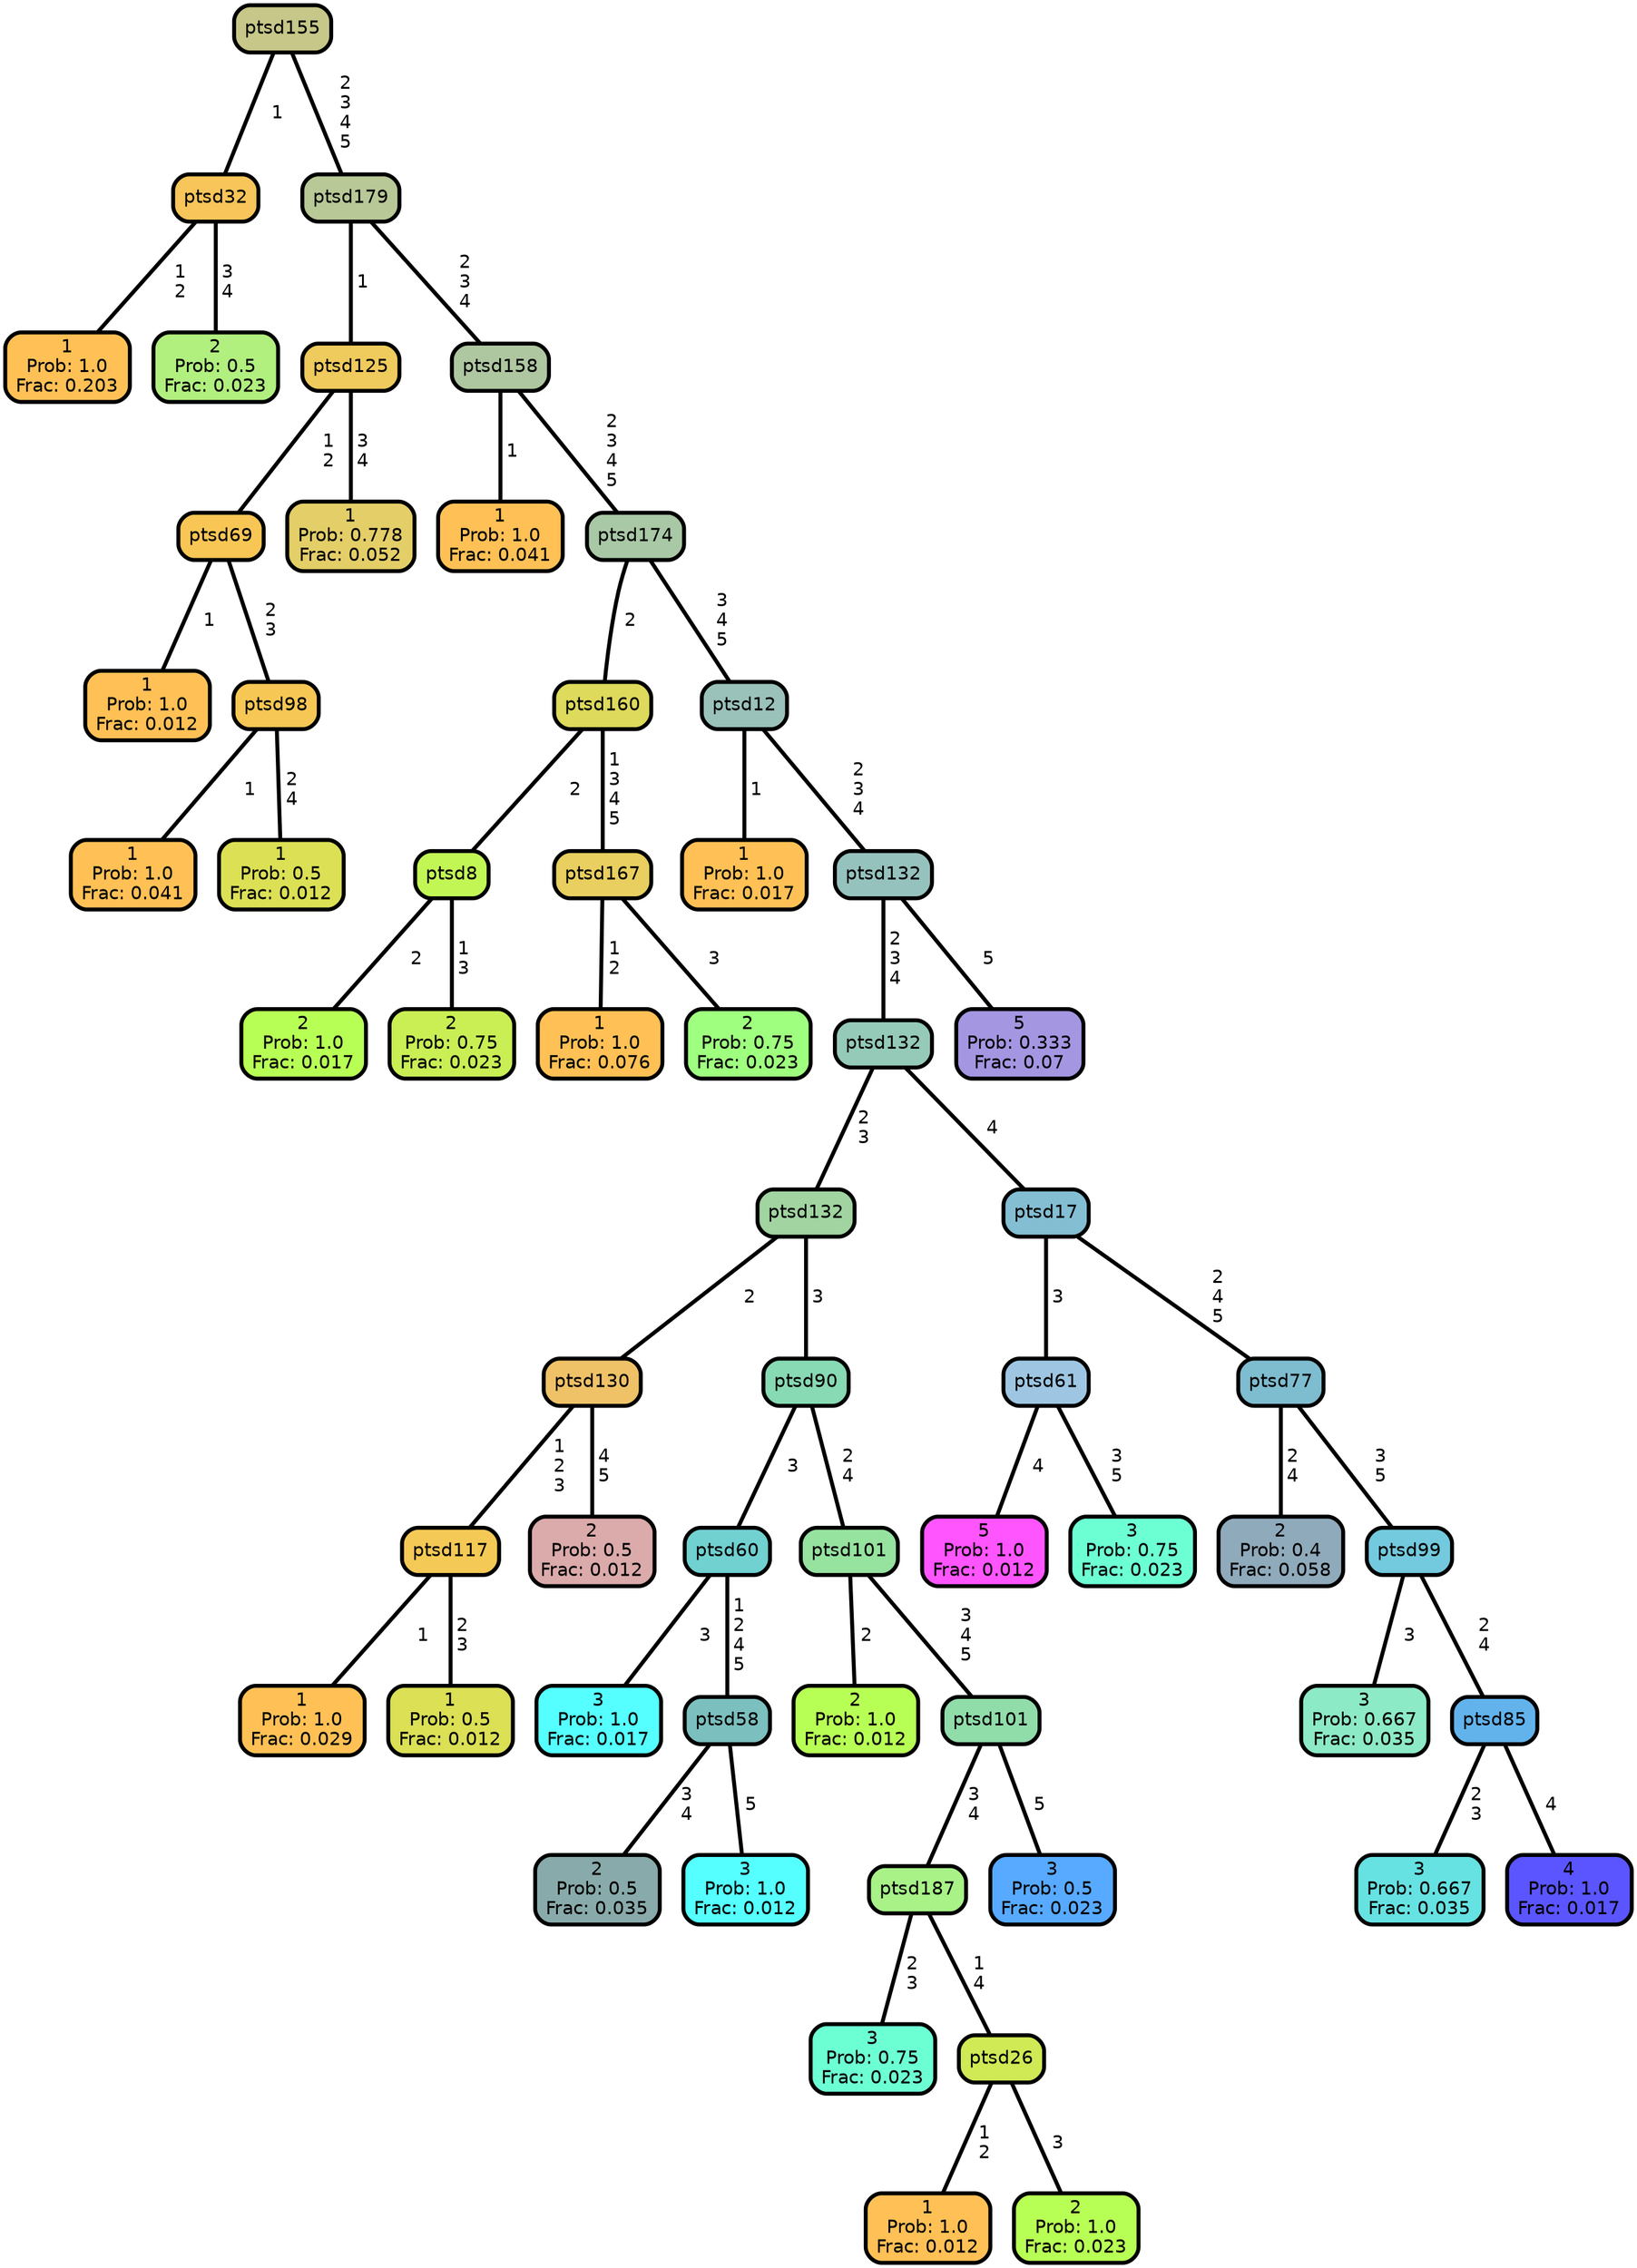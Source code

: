 graph Tree {
node [shape=box, style="filled, rounded",color="black",penwidth="3",fontcolor="black",                 fontname=helvetica] ;
graph [ranksep="0 equally", splines=straight,                 bgcolor=transparent, dpi=200] ;
edge [fontname=helvetica, color=black] ;
0 [label="1
Prob: 1.0
Frac: 0.203", fillcolor="#ffc155"] ;
1 [label="ptsd32", fillcolor="#f7c559"] ;
2 [label="2
Prob: 0.5
Frac: 0.023", fillcolor="#b1ef7f"] ;
3 [label="ptsd155", fillcolor="#c6c788"] ;
4 [label="1
Prob: 1.0
Frac: 0.012", fillcolor="#ffc155"] ;
5 [label="ptsd69", fillcolor="#f8c655"] ;
6 [label="1
Prob: 1.0
Frac: 0.041", fillcolor="#ffc155"] ;
7 [label="ptsd98", fillcolor="#f7c755"] ;
8 [label="1
Prob: 0.5
Frac: 0.012", fillcolor="#dbe055"] ;
9 [label="ptsd125", fillcolor="#efca5d"] ;
10 [label="1
Prob: 0.778
Frac: 0.052", fillcolor="#e4ce67"] ;
11 [label="ptsd179", fillcolor="#b8c896"] ;
12 [label="1
Prob: 1.0
Frac: 0.041", fillcolor="#ffc155"] ;
13 [label="ptsd158", fillcolor="#aec7a0"] ;
14 [label="2
Prob: 1.0
Frac: 0.017", fillcolor="#b8ff55"] ;
15 [label="ptsd8", fillcolor="#c2f655"] ;
16 [label="2
Prob: 0.75
Frac: 0.023", fillcolor="#c9ef55"] ;
17 [label="ptsd160", fillcolor="#ddda5c"] ;
18 [label="1
Prob: 1.0
Frac: 0.076", fillcolor="#ffc155"] ;
19 [label="ptsd167", fillcolor="#e8cf5f"] ;
20 [label="2
Prob: 0.75
Frac: 0.023", fillcolor="#9fff7f"] ;
21 [label="ptsd174", fillcolor="#a9c8a5"] ;
22 [label="1
Prob: 1.0
Frac: 0.017", fillcolor="#ffc155"] ;
23 [label="ptsd12", fillcolor="#9ac2ba"] ;
24 [label="1
Prob: 1.0
Frac: 0.029", fillcolor="#ffc155"] ;
25 [label="ptsd117", fillcolor="#f4c955"] ;
26 [label="1
Prob: 0.5
Frac: 0.012", fillcolor="#dbe055"] ;
27 [label="ptsd130", fillcolor="#efc267"] ;
28 [label="2
Prob: 0.5
Frac: 0.012", fillcolor="#dbaaaa"] ;
29 [label="ptsd132", fillcolor="#a1d4a0"] ;
30 [label="3
Prob: 1.0
Frac: 0.017", fillcolor="#55ffff"] ;
31 [label="ptsd60", fillcolor="#71d0d0"] ;
32 [label="2
Prob: 0.5
Frac: 0.035", fillcolor="#89aaaa"] ;
33 [label="ptsd58", fillcolor="#7cbfbf"] ;
34 [label="3
Prob: 1.0
Frac: 0.012", fillcolor="#55ffff"] ;
35 [label="ptsd90", fillcolor="#87dab3"] ;
36 [label="2
Prob: 1.0
Frac: 0.012", fillcolor="#b8ff55"] ;
37 [label="ptsd101", fillcolor="#96e29f"] ;
38 [label="3
Prob: 0.75
Frac: 0.023", fillcolor="#6dffd4"] ;
39 [label="ptsd187", fillcolor="#a8f288"] ;
40 [label="1
Prob: 1.0
Frac: 0.012", fillcolor="#ffc155"] ;
41 [label="ptsd26", fillcolor="#cfea55"] ;
42 [label="2
Prob: 1.0
Frac: 0.023", fillcolor="#b8ff55"] ;
43 [label="ptsd101", fillcolor="#91ddaa"] ;
44 [label="3
Prob: 0.5
Frac: 0.023", fillcolor="#57aaff"] ;
45 [label="ptsd132", fillcolor="#94cab7"] ;
46 [label="5
Prob: 1.0
Frac: 0.012", fillcolor="#ff55ff"] ;
47 [label="ptsd61", fillcolor="#9ec6e2"] ;
48 [label="3
Prob: 0.75
Frac: 0.023", fillcolor="#6dffd4"] ;
49 [label="ptsd17", fillcolor="#84bed3"] ;
50 [label="2
Prob: 0.4
Frac: 0.058", fillcolor="#8faabb"] ;
51 [label="ptsd77", fillcolor="#7ebccf"] ;
52 [label="3
Prob: 0.667
Frac: 0.035", fillcolor="#8deac6"] ;
53 [label="ptsd99", fillcolor="#73c9dd"] ;
54 [label="3
Prob: 0.667
Frac: 0.035", fillcolor="#66e2e2"] ;
55 [label="ptsd85", fillcolor="#62b3ec"] ;
56 [label="4
Prob: 1.0
Frac: 0.017", fillcolor="#5a55ff"] ;
57 [label="ptsd132", fillcolor="#96c2be"] ;
58 [label="5
Prob: 0.333
Frac: 0.07", fillcolor="#a596e2"] ;
1 -- 0 [label=" 1\n 2",penwidth=3] ;
1 -- 2 [label=" 3\n 4",penwidth=3] ;
3 -- 1 [label=" 1",penwidth=3] ;
3 -- 11 [label=" 2\n 3\n 4\n 5",penwidth=3] ;
5 -- 4 [label=" 1",penwidth=3] ;
5 -- 7 [label=" 2\n 3",penwidth=3] ;
7 -- 6 [label=" 1",penwidth=3] ;
7 -- 8 [label=" 2\n 4",penwidth=3] ;
9 -- 5 [label=" 1\n 2",penwidth=3] ;
9 -- 10 [label=" 3\n 4",penwidth=3] ;
11 -- 9 [label=" 1",penwidth=3] ;
11 -- 13 [label=" 2\n 3\n 4",penwidth=3] ;
13 -- 12 [label=" 1",penwidth=3] ;
13 -- 21 [label=" 2\n 3\n 4\n 5",penwidth=3] ;
15 -- 14 [label=" 2",penwidth=3] ;
15 -- 16 [label=" 1\n 3",penwidth=3] ;
17 -- 15 [label=" 2",penwidth=3] ;
17 -- 19 [label=" 1\n 3\n 4\n 5",penwidth=3] ;
19 -- 18 [label=" 1\n 2",penwidth=3] ;
19 -- 20 [label=" 3",penwidth=3] ;
21 -- 17 [label=" 2",penwidth=3] ;
21 -- 23 [label=" 3\n 4\n 5",penwidth=3] ;
23 -- 22 [label=" 1",penwidth=3] ;
23 -- 57 [label=" 2\n 3\n 4",penwidth=3] ;
25 -- 24 [label=" 1",penwidth=3] ;
25 -- 26 [label=" 2\n 3",penwidth=3] ;
27 -- 25 [label=" 1\n 2\n 3",penwidth=3] ;
27 -- 28 [label=" 4\n 5",penwidth=3] ;
29 -- 27 [label=" 2",penwidth=3] ;
29 -- 35 [label=" 3",penwidth=3] ;
31 -- 30 [label=" 3",penwidth=3] ;
31 -- 33 [label=" 1\n 2\n 4\n 5",penwidth=3] ;
33 -- 32 [label=" 3\n 4",penwidth=3] ;
33 -- 34 [label=" 5",penwidth=3] ;
35 -- 31 [label=" 3",penwidth=3] ;
35 -- 37 [label=" 2\n 4",penwidth=3] ;
37 -- 36 [label=" 2",penwidth=3] ;
37 -- 43 [label=" 3\n 4\n 5",penwidth=3] ;
39 -- 38 [label=" 2\n 3",penwidth=3] ;
39 -- 41 [label=" 1\n 4",penwidth=3] ;
41 -- 40 [label=" 1\n 2",penwidth=3] ;
41 -- 42 [label=" 3",penwidth=3] ;
43 -- 39 [label=" 3\n 4",penwidth=3] ;
43 -- 44 [label=" 5",penwidth=3] ;
45 -- 29 [label=" 2\n 3",penwidth=3] ;
45 -- 49 [label=" 4",penwidth=3] ;
47 -- 46 [label=" 4",penwidth=3] ;
47 -- 48 [label=" 3\n 5",penwidth=3] ;
49 -- 47 [label=" 3",penwidth=3] ;
49 -- 51 [label=" 2\n 4\n 5",penwidth=3] ;
51 -- 50 [label=" 2\n 4",penwidth=3] ;
51 -- 53 [label=" 3\n 5",penwidth=3] ;
53 -- 52 [label=" 3",penwidth=3] ;
53 -- 55 [label=" 2\n 4",penwidth=3] ;
55 -- 54 [label=" 2\n 3",penwidth=3] ;
55 -- 56 [label=" 4",penwidth=3] ;
57 -- 45 [label=" 2\n 3\n 4",penwidth=3] ;
57 -- 58 [label=" 5",penwidth=3] ;
{rank = same;}}